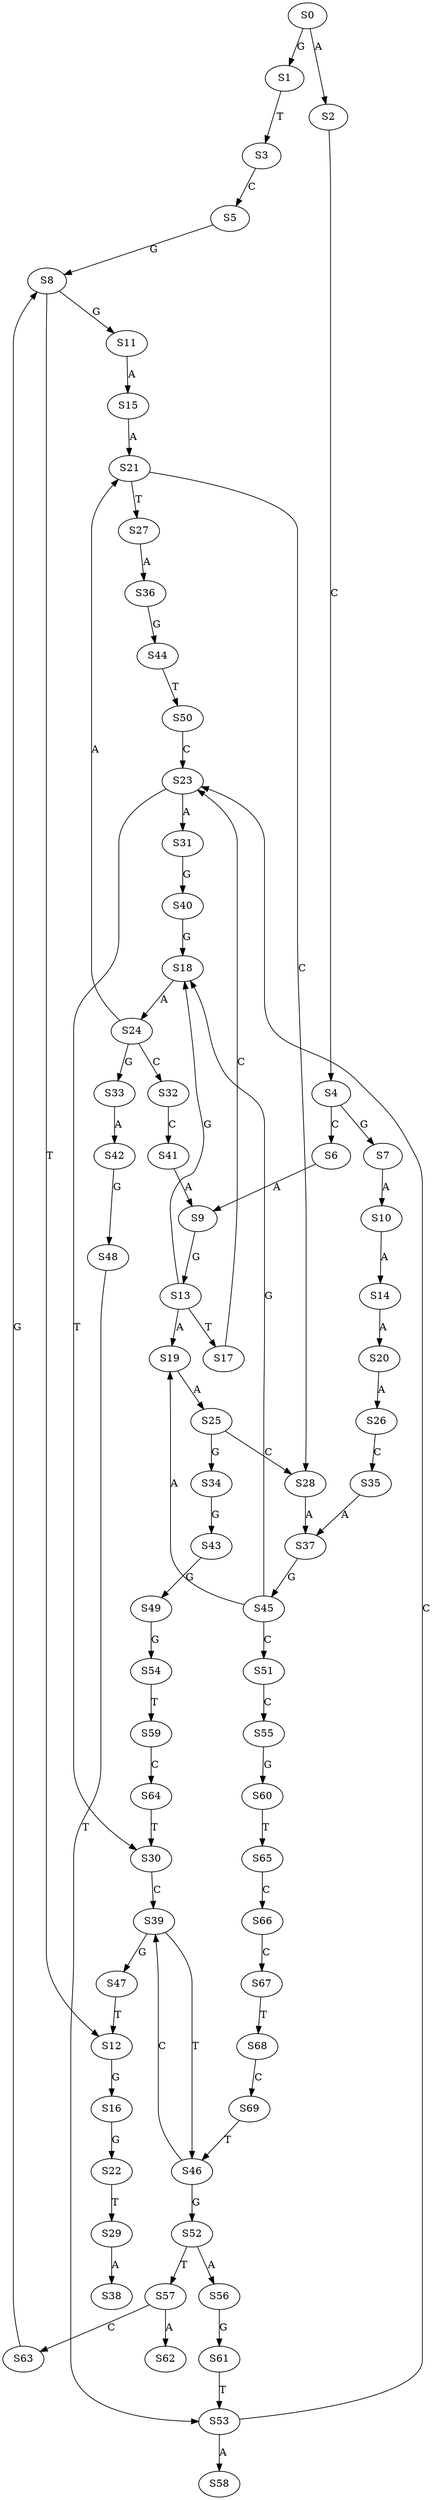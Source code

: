 strict digraph  {
	S0 -> S1 [ label = G ];
	S0 -> S2 [ label = A ];
	S1 -> S3 [ label = T ];
	S2 -> S4 [ label = C ];
	S3 -> S5 [ label = C ];
	S4 -> S6 [ label = C ];
	S4 -> S7 [ label = G ];
	S5 -> S8 [ label = G ];
	S6 -> S9 [ label = A ];
	S7 -> S10 [ label = A ];
	S8 -> S11 [ label = G ];
	S8 -> S12 [ label = T ];
	S9 -> S13 [ label = G ];
	S10 -> S14 [ label = A ];
	S11 -> S15 [ label = A ];
	S12 -> S16 [ label = G ];
	S13 -> S17 [ label = T ];
	S13 -> S18 [ label = G ];
	S13 -> S19 [ label = A ];
	S14 -> S20 [ label = A ];
	S15 -> S21 [ label = A ];
	S16 -> S22 [ label = G ];
	S17 -> S23 [ label = C ];
	S18 -> S24 [ label = A ];
	S19 -> S25 [ label = A ];
	S20 -> S26 [ label = A ];
	S21 -> S27 [ label = T ];
	S21 -> S28 [ label = C ];
	S22 -> S29 [ label = T ];
	S23 -> S30 [ label = T ];
	S23 -> S31 [ label = A ];
	S24 -> S21 [ label = A ];
	S24 -> S32 [ label = C ];
	S24 -> S33 [ label = G ];
	S25 -> S28 [ label = C ];
	S25 -> S34 [ label = G ];
	S26 -> S35 [ label = C ];
	S27 -> S36 [ label = A ];
	S28 -> S37 [ label = A ];
	S29 -> S38 [ label = A ];
	S30 -> S39 [ label = C ];
	S31 -> S40 [ label = G ];
	S32 -> S41 [ label = C ];
	S33 -> S42 [ label = A ];
	S34 -> S43 [ label = G ];
	S35 -> S37 [ label = A ];
	S36 -> S44 [ label = G ];
	S37 -> S45 [ label = G ];
	S39 -> S46 [ label = T ];
	S39 -> S47 [ label = G ];
	S40 -> S18 [ label = G ];
	S41 -> S9 [ label = A ];
	S42 -> S48 [ label = G ];
	S43 -> S49 [ label = G ];
	S44 -> S50 [ label = T ];
	S45 -> S18 [ label = G ];
	S45 -> S51 [ label = C ];
	S45 -> S19 [ label = A ];
	S46 -> S52 [ label = G ];
	S46 -> S39 [ label = C ];
	S47 -> S12 [ label = T ];
	S48 -> S53 [ label = T ];
	S49 -> S54 [ label = G ];
	S50 -> S23 [ label = C ];
	S51 -> S55 [ label = C ];
	S52 -> S56 [ label = A ];
	S52 -> S57 [ label = T ];
	S53 -> S58 [ label = A ];
	S53 -> S23 [ label = C ];
	S54 -> S59 [ label = T ];
	S55 -> S60 [ label = G ];
	S56 -> S61 [ label = G ];
	S57 -> S62 [ label = A ];
	S57 -> S63 [ label = C ];
	S59 -> S64 [ label = C ];
	S60 -> S65 [ label = T ];
	S61 -> S53 [ label = T ];
	S63 -> S8 [ label = G ];
	S64 -> S30 [ label = T ];
	S65 -> S66 [ label = C ];
	S66 -> S67 [ label = C ];
	S67 -> S68 [ label = T ];
	S68 -> S69 [ label = C ];
	S69 -> S46 [ label = T ];
}
